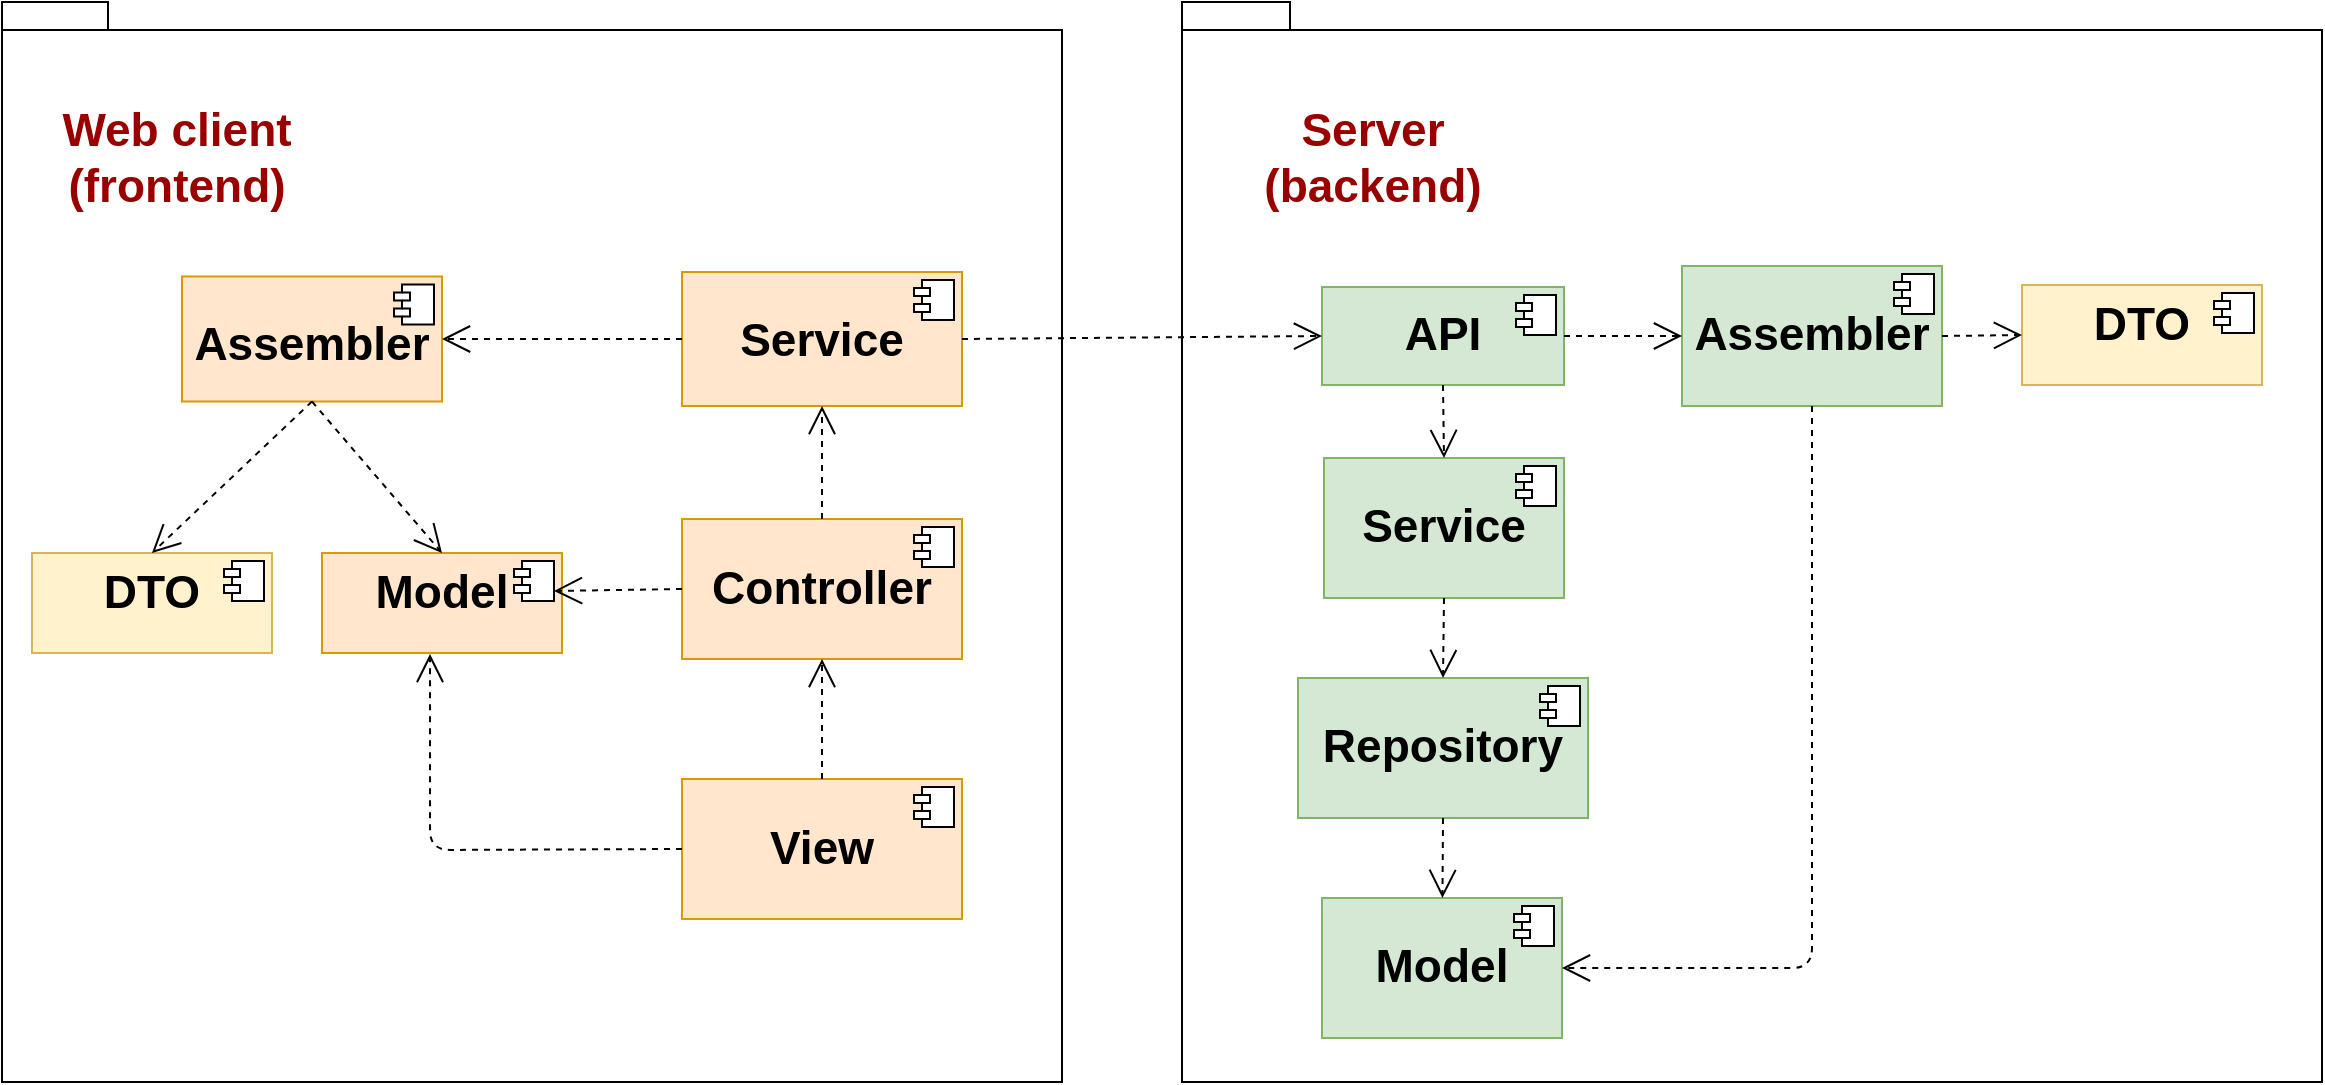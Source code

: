 <mxfile version="14.6.6" type="github">
  <diagram id="6333bc04-1a10-ea54-7f5b-857ec1999d3b" name="Page-1">
    <mxGraphModel dx="1588" dy="911" grid="1" gridSize="10" guides="1" tooltips="1" connect="1" arrows="1" fold="1" page="1" pageScale="1" pageWidth="1100" pageHeight="850" background="#ffffff" math="0" shadow="0">
      <root>
        <mxCell id="0" />
        <mxCell id="1" parent="0" />
        <mxCell id="4RCNO5_tVw8vB9OJC3BB-47" value="" style="shape=folder;fontStyle=1;spacingTop=10;tabWidth=40;tabHeight=14;tabPosition=left;html=1;" parent="1" vertex="1">
          <mxGeometry x="700" y="60" width="570" height="540" as="geometry" />
        </mxCell>
        <mxCell id="2" value="" style="shape=folder;fontStyle=1;spacingTop=10;tabWidth=40;tabHeight=14;tabPosition=left;html=1;fillColor=#ffffff;strokeColor=#000000;direction=east;" parent="1" vertex="1">
          <mxGeometry x="110" y="60" width="530" height="540" as="geometry" />
        </mxCell>
        <mxCell id="15" value="Server&#xa;(backend)" style="text;align=center;fontStyle=1;verticalAlign=middle;spacingLeft=3;spacingRight=3;strokeColor=none;rotatable=0;points=[[0,0.5],[1,0.5]];portConstraint=eastwest;fontSize=23;fillColor=#ffffff;fontColor=#990000;" parent="1" vertex="1">
          <mxGeometry x="740" y="105.5" width="111" height="60" as="geometry" />
        </mxCell>
        <mxCell id="16" value="Web client&#xa;(frontend)" style="text;align=center;fontStyle=1;verticalAlign=middle;spacingLeft=3;spacingRight=3;strokeColor=none;rotatable=0;points=[[0,0.5],[1,0.5]];portConstraint=eastwest;fontSize=23;fontColor=#990000;" parent="1" vertex="1">
          <mxGeometry x="150" y="110" width="95" height="51" as="geometry" />
        </mxCell>
        <mxCell id="17" value="&lt;p style=&quot;margin: 0px ; margin-top: 6px ; text-align: center&quot;&gt;&lt;b&gt;&lt;font style=&quot;font-size: 23px ; line-height: 250%&quot;&gt;Service&lt;/font&gt;&lt;/b&gt;&lt;/p&gt;" style="align=left;overflow=fill;html=1;fontSize=14;fillColor=#ffe6cc;strokeColor=#d79b00;" parent="1" vertex="1">
          <mxGeometry x="450" y="195" width="140" height="67" as="geometry" />
        </mxCell>
        <mxCell id="18" value="" style="shape=component;jettyWidth=8;jettyHeight=4;" parent="17" vertex="1">
          <mxGeometry x="1" width="20" height="20" relative="1" as="geometry">
            <mxPoint x="-24" y="4" as="offset" />
          </mxGeometry>
        </mxCell>
        <mxCell id="19" value="&lt;p style=&quot;margin: 0px ; margin-top: 6px ; text-align: center&quot;&gt;&lt;b style=&quot;line-height: 250%&quot;&gt;&lt;font style=&quot;font-size: 23px ; line-height: 250%&quot;&gt;Controller&lt;/font&gt;&lt;/b&gt;&lt;/p&gt;" style="align=left;overflow=fill;html=1;fontSize=14;fillColor=#ffe6cc;strokeColor=#d79b00;" parent="1" vertex="1">
          <mxGeometry x="450" y="318.5" width="140" height="70" as="geometry" />
        </mxCell>
        <mxCell id="20" value="" style="shape=component;jettyWidth=8;jettyHeight=4;" parent="19" vertex="1">
          <mxGeometry x="1" width="20" height="20" relative="1" as="geometry">
            <mxPoint x="-24" y="4" as="offset" />
          </mxGeometry>
        </mxCell>
        <mxCell id="21" value="&lt;p style=&quot;margin: 0px ; margin-top: 6px ; text-align: center&quot;&gt;&lt;b&gt;&lt;font style=&quot;font-size: 23px ; line-height: 250%&quot;&gt;View&lt;/font&gt;&lt;/b&gt;&lt;/p&gt;" style="align=left;overflow=fill;html=1;fontSize=14;fillColor=#ffe6cc;strokeColor=#d79b00;" parent="1" vertex="1">
          <mxGeometry x="450" y="448.5" width="140" height="70" as="geometry" />
        </mxCell>
        <mxCell id="22" value="" style="shape=component;jettyWidth=8;jettyHeight=4;" parent="21" vertex="1">
          <mxGeometry x="1" width="20" height="20" relative="1" as="geometry">
            <mxPoint x="-24" y="4" as="offset" />
          </mxGeometry>
        </mxCell>
        <mxCell id="23" value="" style="endArrow=open;endSize=12;dashed=1;html=1;exitX=0.5;exitY=0;entryX=0.5;entryY=1;" parent="1" source="19" target="17" edge="1">
          <mxGeometry width="160" relative="1" as="geometry">
            <mxPoint x="1025" y="358.5" as="sourcePoint" />
            <mxPoint x="1030" y="318.5" as="targetPoint" />
            <Array as="points" />
          </mxGeometry>
        </mxCell>
        <mxCell id="24" value="" style="endArrow=open;endSize=12;dashed=1;html=1;exitX=0.5;exitY=0;entryX=0.5;entryY=1;" parent="1" source="21" target="19" edge="1">
          <mxGeometry width="160" relative="1" as="geometry">
            <mxPoint x="530" y="401.5" as="sourcePoint" />
            <mxPoint x="530" y="345.5" as="targetPoint" />
            <Array as="points" />
          </mxGeometry>
        </mxCell>
        <mxCell id="4RCNO5_tVw8vB9OJC3BB-48" value="&lt;p style=&quot;text-align: center ; margin: 6px 0px 0px ; font-size: 23px&quot;&gt;&lt;b&gt;&lt;font style=&quot;font-size: 23px ; line-height: 250%&quot;&gt;Model&lt;/font&gt;&lt;/b&gt;&lt;/p&gt;&lt;p style=&quot;text-align: center ; margin: 6px 0px 0px ; font-size: 23px&quot;&gt;&lt;b&gt;&lt;br&gt;&lt;/b&gt;&lt;/p&gt;" style="align=left;overflow=fill;html=1;fontSize=15;fillColor=#d5e8d4;strokeColor=#82b366;" parent="1" vertex="1">
          <mxGeometry x="770" y="508" width="120" height="70" as="geometry" />
        </mxCell>
        <mxCell id="4RCNO5_tVw8vB9OJC3BB-49" value="" style="shape=component;jettyWidth=8;jettyHeight=4;" parent="4RCNO5_tVw8vB9OJC3BB-48" vertex="1">
          <mxGeometry x="1" width="20" height="20" relative="1" as="geometry">
            <mxPoint x="-24" y="4" as="offset" />
          </mxGeometry>
        </mxCell>
        <mxCell id="4RCNO5_tVw8vB9OJC3BB-50" value="&lt;p style=&quot;margin: 0px ; margin-top: 6px ; text-align: center&quot;&gt;&lt;b&gt;&lt;font style=&quot;line-height: 250% ; font-size: 23px&quot;&gt;Repository&lt;/font&gt;&lt;/b&gt;&lt;/p&gt;" style="align=left;overflow=fill;html=1;fontSize=14;fillColor=#d5e8d4;strokeColor=#82b366;" parent="1" vertex="1">
          <mxGeometry x="758" y="398" width="145" height="70" as="geometry" />
        </mxCell>
        <mxCell id="4RCNO5_tVw8vB9OJC3BB-51" value="" style="shape=component;jettyWidth=8;jettyHeight=4;" parent="4RCNO5_tVw8vB9OJC3BB-50" vertex="1">
          <mxGeometry x="1" width="20" height="20" relative="1" as="geometry">
            <mxPoint x="-24" y="4" as="offset" />
          </mxGeometry>
        </mxCell>
        <mxCell id="4RCNO5_tVw8vB9OJC3BB-52" value="" style="endArrow=open;endSize=12;dashed=1;html=1;exitX=0.5;exitY=1;exitDx=0;exitDy=0;" parent="1" source="4RCNO5_tVw8vB9OJC3BB-50" target="4RCNO5_tVw8vB9OJC3BB-48" edge="1">
          <mxGeometry width="160" relative="1" as="geometry">
            <mxPoint x="760" y="554" as="sourcePoint" />
            <mxPoint x="760" y="508" as="targetPoint" />
            <Array as="points" />
          </mxGeometry>
        </mxCell>
        <mxCell id="4RCNO5_tVw8vB9OJC3BB-53" value="&lt;p style=&quot;margin: 0px ; margin-top: 6px ; text-align: center&quot;&gt;&lt;b&gt;&lt;font style=&quot;line-height: 250% ; font-size: 23px&quot;&gt;Service&lt;/font&gt;&lt;/b&gt;&lt;/p&gt;" style="align=left;overflow=fill;html=1;fontSize=14;fillColor=#d5e8d4;strokeColor=#82b366;" parent="1" vertex="1">
          <mxGeometry x="771" y="288" width="120" height="70" as="geometry" />
        </mxCell>
        <mxCell id="4RCNO5_tVw8vB9OJC3BB-54" value="" style="shape=component;jettyWidth=8;jettyHeight=4;" parent="4RCNO5_tVw8vB9OJC3BB-53" vertex="1">
          <mxGeometry x="1" width="20" height="20" relative="1" as="geometry">
            <mxPoint x="-24" y="4" as="offset" />
          </mxGeometry>
        </mxCell>
        <mxCell id="4RCNO5_tVw8vB9OJC3BB-57" value="" style="endArrow=open;endSize=12;dashed=1;html=1;exitX=0.5;exitY=1;exitDx=0;exitDy=0;entryX=0.5;entryY=0;entryDx=0;entryDy=0;" parent="1" source="4RCNO5_tVw8vB9OJC3BB-53" target="4RCNO5_tVw8vB9OJC3BB-50" edge="1">
          <mxGeometry width="160" relative="1" as="geometry">
            <mxPoint x="870" y="383" as="sourcePoint" />
            <mxPoint x="870" y="428" as="targetPoint" />
            <Array as="points" />
          </mxGeometry>
        </mxCell>
        <mxCell id="4RCNO5_tVw8vB9OJC3BB-58" value="&lt;p style=&quot;margin: 0px ; margin-top: 6px ; text-align: center&quot;&gt;&lt;b style=&quot;line-height: 250%&quot;&gt;&lt;font style=&quot;font-size: 23px&quot;&gt;API&lt;/font&gt;&lt;/b&gt;&lt;/p&gt;" style="align=left;overflow=fill;html=1;fontSize=14;fillColor=#d5e8d4;strokeColor=#82b366;" parent="1" vertex="1">
          <mxGeometry x="770" y="202.5" width="121" height="49" as="geometry" />
        </mxCell>
        <mxCell id="4RCNO5_tVw8vB9OJC3BB-59" value="" style="shape=component;jettyWidth=8;jettyHeight=4;" parent="4RCNO5_tVw8vB9OJC3BB-58" vertex="1">
          <mxGeometry x="1" width="20" height="20" relative="1" as="geometry">
            <mxPoint x="-24" y="4" as="offset" />
          </mxGeometry>
        </mxCell>
        <mxCell id="4RCNO5_tVw8vB9OJC3BB-60" value="" style="endArrow=open;endSize=12;dashed=1;html=1;exitX=0.5;exitY=1;exitDx=0;exitDy=0;entryX=0.5;entryY=0;entryDx=0;entryDy=0;" parent="1" source="4RCNO5_tVw8vB9OJC3BB-58" target="4RCNO5_tVw8vB9OJC3BB-53" edge="1">
          <mxGeometry width="160" relative="1" as="geometry">
            <mxPoint x="885" y="393" as="sourcePoint" />
            <mxPoint x="885" y="433" as="targetPoint" />
            <Array as="points" />
          </mxGeometry>
        </mxCell>
        <mxCell id="4RCNO5_tVw8vB9OJC3BB-61" value="&lt;p style=&quot;margin: 0px ; margin-top: 6px ; text-align: center&quot;&gt;&lt;b&gt;&lt;font style=&quot;line-height: 250% ; font-size: 23px&quot;&gt;Assembler&lt;/font&gt;&lt;/b&gt;&lt;/p&gt;" style="align=left;overflow=fill;html=1;fontSize=14;fillColor=#d5e8d4;strokeColor=#82b366;" parent="1" vertex="1">
          <mxGeometry x="950" y="192" width="130" height="70" as="geometry" />
        </mxCell>
        <mxCell id="4RCNO5_tVw8vB9OJC3BB-62" value="" style="shape=component;jettyWidth=8;jettyHeight=4;" parent="4RCNO5_tVw8vB9OJC3BB-61" vertex="1">
          <mxGeometry x="1" width="20" height="20" relative="1" as="geometry">
            <mxPoint x="-24" y="4" as="offset" />
          </mxGeometry>
        </mxCell>
        <mxCell id="4RCNO5_tVw8vB9OJC3BB-63" value="" style="endArrow=open;endSize=12;dashed=1;html=1;exitX=1;exitY=0.5;exitDx=0;exitDy=0;entryX=0;entryY=0.5;entryDx=0;entryDy=0;" parent="1" source="4RCNO5_tVw8vB9OJC3BB-58" target="4RCNO5_tVw8vB9OJC3BB-61" edge="1">
          <mxGeometry width="160" relative="1" as="geometry">
            <mxPoint x="885" y="277" as="sourcePoint" />
            <mxPoint x="885" y="323" as="targetPoint" />
            <Array as="points" />
          </mxGeometry>
        </mxCell>
        <mxCell id="4RCNO5_tVw8vB9OJC3BB-64" value="&lt;p style=&quot;text-align: center ; margin: 6px 0px 0px ; font-size: 23px&quot;&gt;&lt;b&gt;DTO&lt;/b&gt;&lt;/p&gt;" style="align=left;overflow=fill;html=1;fontSize=15;fillColor=#fff2cc;strokeColor=#d6b656;" parent="1" vertex="1">
          <mxGeometry x="1120" y="201.5" width="120" height="50" as="geometry" />
        </mxCell>
        <mxCell id="4RCNO5_tVw8vB9OJC3BB-65" value="" style="shape=component;jettyWidth=8;jettyHeight=4;" parent="4RCNO5_tVw8vB9OJC3BB-64" vertex="1">
          <mxGeometry x="1" width="20" height="20" relative="1" as="geometry">
            <mxPoint x="-24" y="4" as="offset" />
          </mxGeometry>
        </mxCell>
        <mxCell id="4RCNO5_tVw8vB9OJC3BB-67" value="" style="endArrow=open;endSize=12;dashed=1;html=1;entryX=0;entryY=0.5;entryDx=0;entryDy=0;exitX=1;exitY=0.5;exitDx=0;exitDy=0;" parent="1" source="4RCNO5_tVw8vB9OJC3BB-61" target="4RCNO5_tVw8vB9OJC3BB-64" edge="1">
          <mxGeometry width="160" relative="1" as="geometry">
            <mxPoint x="1100" y="228" as="sourcePoint" />
            <mxPoint x="980" y="237" as="targetPoint" />
            <Array as="points" />
          </mxGeometry>
        </mxCell>
        <mxCell id="4RCNO5_tVw8vB9OJC3BB-68" value="" style="endArrow=open;endSize=12;dashed=1;html=1;exitX=0.5;exitY=1;exitDx=0;exitDy=0;entryX=1;entryY=0.5;entryDx=0;entryDy=0;" parent="1" source="4RCNO5_tVw8vB9OJC3BB-61" target="4RCNO5_tVw8vB9OJC3BB-48" edge="1">
          <mxGeometry width="160" relative="1" as="geometry">
            <mxPoint x="911" y="247" as="sourcePoint" />
            <mxPoint x="990" y="247" as="targetPoint" />
            <Array as="points">
              <mxPoint x="1015" y="543" />
            </Array>
          </mxGeometry>
        </mxCell>
        <mxCell id="4RCNO5_tVw8vB9OJC3BB-71" value="&lt;p style=&quot;text-align: center ; margin: 6px 0px 0px ; font-size: 23px&quot;&gt;&lt;b&gt;DTO&lt;/b&gt;&lt;/p&gt;" style="align=left;overflow=fill;html=1;fontSize=15;fillColor=#fff2cc;strokeColor=#d6b656;" parent="1" vertex="1">
          <mxGeometry x="125" y="335.5" width="120" height="50" as="geometry" />
        </mxCell>
        <mxCell id="4RCNO5_tVw8vB9OJC3BB-72" value="" style="shape=component;jettyWidth=8;jettyHeight=4;" parent="4RCNO5_tVw8vB9OJC3BB-71" vertex="1">
          <mxGeometry x="1" width="20" height="20" relative="1" as="geometry">
            <mxPoint x="-24" y="4" as="offset" />
          </mxGeometry>
        </mxCell>
        <mxCell id="4RCNO5_tVw8vB9OJC3BB-73" value="&lt;p style=&quot;margin: 0px ; margin-top: 6px ; text-align: center&quot;&gt;&lt;b&gt;&lt;font style=&quot;line-height: 250% ; font-size: 23px&quot;&gt;Assembler&lt;/font&gt;&lt;/b&gt;&lt;/p&gt;" style="align=left;overflow=fill;html=1;fontSize=14;fillColor=#ffe6cc;strokeColor=#d79b00;" parent="1" vertex="1">
          <mxGeometry x="200" y="197.25" width="130" height="62.5" as="geometry" />
        </mxCell>
        <mxCell id="4RCNO5_tVw8vB9OJC3BB-74" value="" style="shape=component;jettyWidth=8;jettyHeight=4;" parent="4RCNO5_tVw8vB9OJC3BB-73" vertex="1">
          <mxGeometry x="1" width="20" height="20" relative="1" as="geometry">
            <mxPoint x="-24" y="4" as="offset" />
          </mxGeometry>
        </mxCell>
        <mxCell id="4RCNO5_tVw8vB9OJC3BB-75" value="&lt;p style=&quot;text-align: center ; margin: 6px 0px 0px ; font-size: 23px&quot;&gt;&lt;b&gt;Model&lt;/b&gt;&lt;/p&gt;" style="align=left;overflow=fill;html=1;fontSize=15;fillColor=#ffe6cc;strokeColor=#d79b00;" parent="1" vertex="1">
          <mxGeometry x="270" y="335.5" width="120" height="50" as="geometry" />
        </mxCell>
        <mxCell id="4RCNO5_tVw8vB9OJC3BB-76" value="" style="shape=component;jettyWidth=8;jettyHeight=4;" parent="4RCNO5_tVw8vB9OJC3BB-75" vertex="1">
          <mxGeometry x="1" width="20" height="20" relative="1" as="geometry">
            <mxPoint x="-24" y="4" as="offset" />
          </mxGeometry>
        </mxCell>
        <mxCell id="4RCNO5_tVw8vB9OJC3BB-77" value="" style="endArrow=open;endSize=12;dashed=1;html=1;exitX=1;exitY=0.5;exitDx=0;exitDy=0;entryX=0;entryY=0.5;entryDx=0;entryDy=0;" parent="1" source="17" target="4RCNO5_tVw8vB9OJC3BB-58" edge="1">
          <mxGeometry width="160" relative="1" as="geometry">
            <mxPoint x="901" y="237" as="sourcePoint" />
            <mxPoint x="960" y="237" as="targetPoint" />
            <Array as="points" />
          </mxGeometry>
        </mxCell>
        <mxCell id="4RCNO5_tVw8vB9OJC3BB-79" value="" style="endArrow=open;endSize=12;dashed=1;html=1;exitX=0;exitY=0.5;entryX=1;entryY=0.5;entryDx=0;entryDy=0;exitDx=0;exitDy=0;" parent="1" source="17" target="4RCNO5_tVw8vB9OJC3BB-73" edge="1">
          <mxGeometry width="160" relative="1" as="geometry">
            <mxPoint x="530" y="328.5" as="sourcePoint" />
            <mxPoint x="530" y="272" as="targetPoint" />
            <Array as="points" />
          </mxGeometry>
        </mxCell>
        <mxCell id="4RCNO5_tVw8vB9OJC3BB-80" value="" style="endArrow=open;endSize=12;dashed=1;html=1;exitX=0.5;exitY=1;entryX=0.5;entryY=0;entryDx=0;entryDy=0;exitDx=0;exitDy=0;" parent="1" source="4RCNO5_tVw8vB9OJC3BB-73" target="4RCNO5_tVw8vB9OJC3BB-75" edge="1">
          <mxGeometry width="160" relative="1" as="geometry">
            <mxPoint x="540" y="338.5" as="sourcePoint" />
            <mxPoint x="540" y="282" as="targetPoint" />
            <Array as="points" />
          </mxGeometry>
        </mxCell>
        <mxCell id="4RCNO5_tVw8vB9OJC3BB-81" value="" style="endArrow=open;endSize=12;dashed=1;html=1;exitX=0.5;exitY=1;entryX=0.5;entryY=0;entryDx=0;entryDy=0;exitDx=0;exitDy=0;" parent="1" source="4RCNO5_tVw8vB9OJC3BB-73" target="4RCNO5_tVw8vB9OJC3BB-71" edge="1">
          <mxGeometry width="160" relative="1" as="geometry">
            <mxPoint x="335" y="269.75" as="sourcePoint" />
            <mxPoint x="330" y="368" as="targetPoint" />
            <Array as="points" />
          </mxGeometry>
        </mxCell>
        <mxCell id="4RCNO5_tVw8vB9OJC3BB-83" value="" style="endArrow=open;endSize=12;dashed=1;html=1;exitX=0;exitY=0.5;entryX=1;entryY=0.75;entryDx=0;entryDy=0;exitDx=0;exitDy=0;" parent="1" source="19" target="4RCNO5_tVw8vB9OJC3BB-76" edge="1">
          <mxGeometry width="160" relative="1" as="geometry">
            <mxPoint x="530" y="458.5" as="sourcePoint" />
            <mxPoint x="530" y="398.5" as="targetPoint" />
            <Array as="points" />
          </mxGeometry>
        </mxCell>
        <mxCell id="4RCNO5_tVw8vB9OJC3BB-84" value="" style="endArrow=open;endSize=12;dashed=1;html=1;exitX=0;exitY=0.5;entryX=0.45;entryY=1.01;entryDx=0;entryDy=0;exitDx=0;exitDy=0;entryPerimeter=0;" parent="1" source="21" target="4RCNO5_tVw8vB9OJC3BB-75" edge="1">
          <mxGeometry width="160" relative="1" as="geometry">
            <mxPoint x="460" y="363.5" as="sourcePoint" />
            <mxPoint x="396" y="364.5" as="targetPoint" />
            <Array as="points">
              <mxPoint x="324" y="484" />
            </Array>
          </mxGeometry>
        </mxCell>
      </root>
    </mxGraphModel>
  </diagram>
</mxfile>
